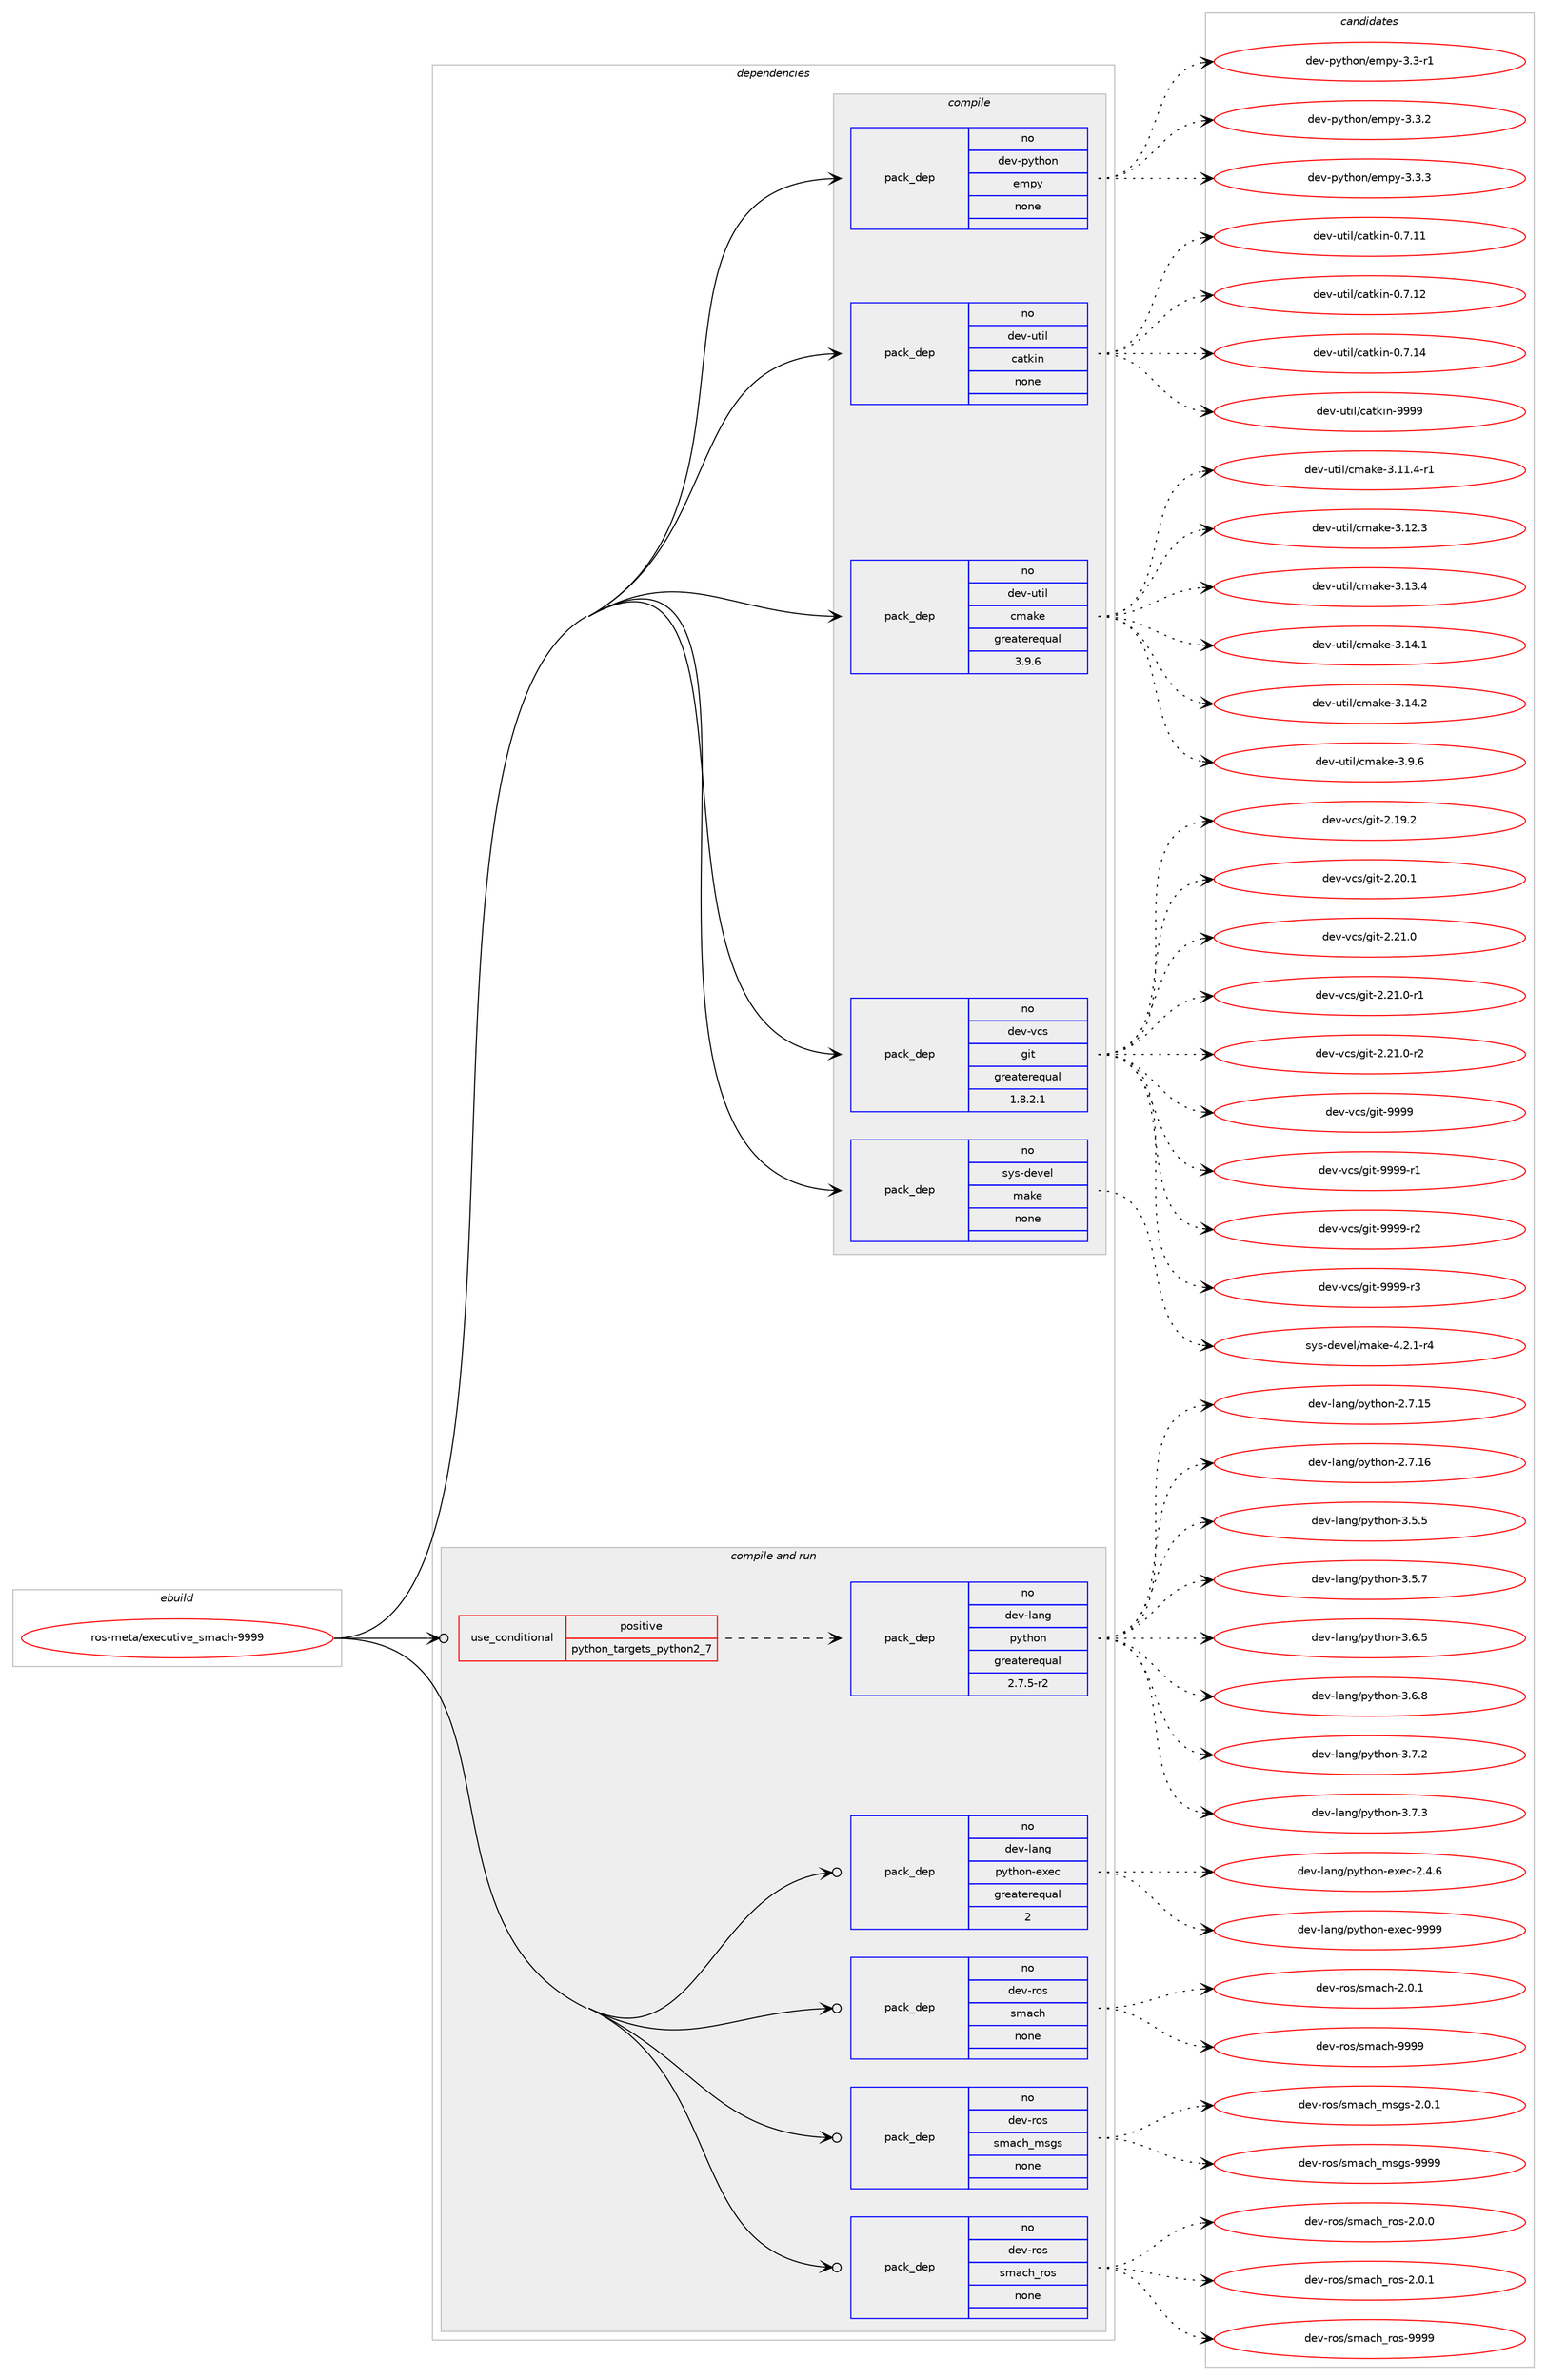 digraph prolog {

# *************
# Graph options
# *************

newrank=true;
concentrate=true;
compound=true;
graph [rankdir=LR,fontname=Helvetica,fontsize=10,ranksep=1.5];#, ranksep=2.5, nodesep=0.2];
edge  [arrowhead=vee];
node  [fontname=Helvetica,fontsize=10];

# **********
# The ebuild
# **********

subgraph cluster_leftcol {
color=gray;
rank=same;
label=<<i>ebuild</i>>;
id [label="ros-meta/executive_smach-9999", color=red, width=4, href="../ros-meta/executive_smach-9999.svg"];
}

# ****************
# The dependencies
# ****************

subgraph cluster_midcol {
color=gray;
label=<<i>dependencies</i>>;
subgraph cluster_compile {
fillcolor="#eeeeee";
style=filled;
label=<<i>compile</i>>;
subgraph pack3458 {
dependency4724 [label=<<TABLE BORDER="0" CELLBORDER="1" CELLSPACING="0" CELLPADDING="4" WIDTH="220"><TR><TD ROWSPAN="6" CELLPADDING="30">pack_dep</TD></TR><TR><TD WIDTH="110">no</TD></TR><TR><TD>dev-python</TD></TR><TR><TD>empy</TD></TR><TR><TD>none</TD></TR><TR><TD></TD></TR></TABLE>>, shape=none, color=blue];
}
id:e -> dependency4724:w [weight=20,style="solid",arrowhead="vee"];
subgraph pack3459 {
dependency4725 [label=<<TABLE BORDER="0" CELLBORDER="1" CELLSPACING="0" CELLPADDING="4" WIDTH="220"><TR><TD ROWSPAN="6" CELLPADDING="30">pack_dep</TD></TR><TR><TD WIDTH="110">no</TD></TR><TR><TD>dev-util</TD></TR><TR><TD>catkin</TD></TR><TR><TD>none</TD></TR><TR><TD></TD></TR></TABLE>>, shape=none, color=blue];
}
id:e -> dependency4725:w [weight=20,style="solid",arrowhead="vee"];
subgraph pack3460 {
dependency4726 [label=<<TABLE BORDER="0" CELLBORDER="1" CELLSPACING="0" CELLPADDING="4" WIDTH="220"><TR><TD ROWSPAN="6" CELLPADDING="30">pack_dep</TD></TR><TR><TD WIDTH="110">no</TD></TR><TR><TD>dev-util</TD></TR><TR><TD>cmake</TD></TR><TR><TD>greaterequal</TD></TR><TR><TD>3.9.6</TD></TR></TABLE>>, shape=none, color=blue];
}
id:e -> dependency4726:w [weight=20,style="solid",arrowhead="vee"];
subgraph pack3461 {
dependency4727 [label=<<TABLE BORDER="0" CELLBORDER="1" CELLSPACING="0" CELLPADDING="4" WIDTH="220"><TR><TD ROWSPAN="6" CELLPADDING="30">pack_dep</TD></TR><TR><TD WIDTH="110">no</TD></TR><TR><TD>dev-vcs</TD></TR><TR><TD>git</TD></TR><TR><TD>greaterequal</TD></TR><TR><TD>1.8.2.1</TD></TR></TABLE>>, shape=none, color=blue];
}
id:e -> dependency4727:w [weight=20,style="solid",arrowhead="vee"];
subgraph pack3462 {
dependency4728 [label=<<TABLE BORDER="0" CELLBORDER="1" CELLSPACING="0" CELLPADDING="4" WIDTH="220"><TR><TD ROWSPAN="6" CELLPADDING="30">pack_dep</TD></TR><TR><TD WIDTH="110">no</TD></TR><TR><TD>sys-devel</TD></TR><TR><TD>make</TD></TR><TR><TD>none</TD></TR><TR><TD></TD></TR></TABLE>>, shape=none, color=blue];
}
id:e -> dependency4728:w [weight=20,style="solid",arrowhead="vee"];
}
subgraph cluster_compileandrun {
fillcolor="#eeeeee";
style=filled;
label=<<i>compile and run</i>>;
subgraph cond1193 {
dependency4729 [label=<<TABLE BORDER="0" CELLBORDER="1" CELLSPACING="0" CELLPADDING="4"><TR><TD ROWSPAN="3" CELLPADDING="10">use_conditional</TD></TR><TR><TD>positive</TD></TR><TR><TD>python_targets_python2_7</TD></TR></TABLE>>, shape=none, color=red];
subgraph pack3463 {
dependency4730 [label=<<TABLE BORDER="0" CELLBORDER="1" CELLSPACING="0" CELLPADDING="4" WIDTH="220"><TR><TD ROWSPAN="6" CELLPADDING="30">pack_dep</TD></TR><TR><TD WIDTH="110">no</TD></TR><TR><TD>dev-lang</TD></TR><TR><TD>python</TD></TR><TR><TD>greaterequal</TD></TR><TR><TD>2.7.5-r2</TD></TR></TABLE>>, shape=none, color=blue];
}
dependency4729:e -> dependency4730:w [weight=20,style="dashed",arrowhead="vee"];
}
id:e -> dependency4729:w [weight=20,style="solid",arrowhead="odotvee"];
subgraph pack3464 {
dependency4731 [label=<<TABLE BORDER="0" CELLBORDER="1" CELLSPACING="0" CELLPADDING="4" WIDTH="220"><TR><TD ROWSPAN="6" CELLPADDING="30">pack_dep</TD></TR><TR><TD WIDTH="110">no</TD></TR><TR><TD>dev-lang</TD></TR><TR><TD>python-exec</TD></TR><TR><TD>greaterequal</TD></TR><TR><TD>2</TD></TR></TABLE>>, shape=none, color=blue];
}
id:e -> dependency4731:w [weight=20,style="solid",arrowhead="odotvee"];
subgraph pack3465 {
dependency4732 [label=<<TABLE BORDER="0" CELLBORDER="1" CELLSPACING="0" CELLPADDING="4" WIDTH="220"><TR><TD ROWSPAN="6" CELLPADDING="30">pack_dep</TD></TR><TR><TD WIDTH="110">no</TD></TR><TR><TD>dev-ros</TD></TR><TR><TD>smach</TD></TR><TR><TD>none</TD></TR><TR><TD></TD></TR></TABLE>>, shape=none, color=blue];
}
id:e -> dependency4732:w [weight=20,style="solid",arrowhead="odotvee"];
subgraph pack3466 {
dependency4733 [label=<<TABLE BORDER="0" CELLBORDER="1" CELLSPACING="0" CELLPADDING="4" WIDTH="220"><TR><TD ROWSPAN="6" CELLPADDING="30">pack_dep</TD></TR><TR><TD WIDTH="110">no</TD></TR><TR><TD>dev-ros</TD></TR><TR><TD>smach_msgs</TD></TR><TR><TD>none</TD></TR><TR><TD></TD></TR></TABLE>>, shape=none, color=blue];
}
id:e -> dependency4733:w [weight=20,style="solid",arrowhead="odotvee"];
subgraph pack3467 {
dependency4734 [label=<<TABLE BORDER="0" CELLBORDER="1" CELLSPACING="0" CELLPADDING="4" WIDTH="220"><TR><TD ROWSPAN="6" CELLPADDING="30">pack_dep</TD></TR><TR><TD WIDTH="110">no</TD></TR><TR><TD>dev-ros</TD></TR><TR><TD>smach_ros</TD></TR><TR><TD>none</TD></TR><TR><TD></TD></TR></TABLE>>, shape=none, color=blue];
}
id:e -> dependency4734:w [weight=20,style="solid",arrowhead="odotvee"];
}
subgraph cluster_run {
fillcolor="#eeeeee";
style=filled;
label=<<i>run</i>>;
}
}

# **************
# The candidates
# **************

subgraph cluster_choices {
rank=same;
color=gray;
label=<<i>candidates</i>>;

subgraph choice3458 {
color=black;
nodesep=1;
choice1001011184511212111610411111047101109112121455146514511449 [label="dev-python/empy-3.3-r1", color=red, width=4,href="../dev-python/empy-3.3-r1.svg"];
choice1001011184511212111610411111047101109112121455146514650 [label="dev-python/empy-3.3.2", color=red, width=4,href="../dev-python/empy-3.3.2.svg"];
choice1001011184511212111610411111047101109112121455146514651 [label="dev-python/empy-3.3.3", color=red, width=4,href="../dev-python/empy-3.3.3.svg"];
dependency4724:e -> choice1001011184511212111610411111047101109112121455146514511449:w [style=dotted,weight="100"];
dependency4724:e -> choice1001011184511212111610411111047101109112121455146514650:w [style=dotted,weight="100"];
dependency4724:e -> choice1001011184511212111610411111047101109112121455146514651:w [style=dotted,weight="100"];
}
subgraph choice3459 {
color=black;
nodesep=1;
choice1001011184511711610510847999711610710511045484655464949 [label="dev-util/catkin-0.7.11", color=red, width=4,href="../dev-util/catkin-0.7.11.svg"];
choice1001011184511711610510847999711610710511045484655464950 [label="dev-util/catkin-0.7.12", color=red, width=4,href="../dev-util/catkin-0.7.12.svg"];
choice1001011184511711610510847999711610710511045484655464952 [label="dev-util/catkin-0.7.14", color=red, width=4,href="../dev-util/catkin-0.7.14.svg"];
choice100101118451171161051084799971161071051104557575757 [label="dev-util/catkin-9999", color=red, width=4,href="../dev-util/catkin-9999.svg"];
dependency4725:e -> choice1001011184511711610510847999711610710511045484655464949:w [style=dotted,weight="100"];
dependency4725:e -> choice1001011184511711610510847999711610710511045484655464950:w [style=dotted,weight="100"];
dependency4725:e -> choice1001011184511711610510847999711610710511045484655464952:w [style=dotted,weight="100"];
dependency4725:e -> choice100101118451171161051084799971161071051104557575757:w [style=dotted,weight="100"];
}
subgraph choice3460 {
color=black;
nodesep=1;
choice10010111845117116105108479910997107101455146494946524511449 [label="dev-util/cmake-3.11.4-r1", color=red, width=4,href="../dev-util/cmake-3.11.4-r1.svg"];
choice1001011184511711610510847991099710710145514649504651 [label="dev-util/cmake-3.12.3", color=red, width=4,href="../dev-util/cmake-3.12.3.svg"];
choice1001011184511711610510847991099710710145514649514652 [label="dev-util/cmake-3.13.4", color=red, width=4,href="../dev-util/cmake-3.13.4.svg"];
choice1001011184511711610510847991099710710145514649524649 [label="dev-util/cmake-3.14.1", color=red, width=4,href="../dev-util/cmake-3.14.1.svg"];
choice1001011184511711610510847991099710710145514649524650 [label="dev-util/cmake-3.14.2", color=red, width=4,href="../dev-util/cmake-3.14.2.svg"];
choice10010111845117116105108479910997107101455146574654 [label="dev-util/cmake-3.9.6", color=red, width=4,href="../dev-util/cmake-3.9.6.svg"];
dependency4726:e -> choice10010111845117116105108479910997107101455146494946524511449:w [style=dotted,weight="100"];
dependency4726:e -> choice1001011184511711610510847991099710710145514649504651:w [style=dotted,weight="100"];
dependency4726:e -> choice1001011184511711610510847991099710710145514649514652:w [style=dotted,weight="100"];
dependency4726:e -> choice1001011184511711610510847991099710710145514649524649:w [style=dotted,weight="100"];
dependency4726:e -> choice1001011184511711610510847991099710710145514649524650:w [style=dotted,weight="100"];
dependency4726:e -> choice10010111845117116105108479910997107101455146574654:w [style=dotted,weight="100"];
}
subgraph choice3461 {
color=black;
nodesep=1;
choice10010111845118991154710310511645504649574650 [label="dev-vcs/git-2.19.2", color=red, width=4,href="../dev-vcs/git-2.19.2.svg"];
choice10010111845118991154710310511645504650484649 [label="dev-vcs/git-2.20.1", color=red, width=4,href="../dev-vcs/git-2.20.1.svg"];
choice10010111845118991154710310511645504650494648 [label="dev-vcs/git-2.21.0", color=red, width=4,href="../dev-vcs/git-2.21.0.svg"];
choice100101118451189911547103105116455046504946484511449 [label="dev-vcs/git-2.21.0-r1", color=red, width=4,href="../dev-vcs/git-2.21.0-r1.svg"];
choice100101118451189911547103105116455046504946484511450 [label="dev-vcs/git-2.21.0-r2", color=red, width=4,href="../dev-vcs/git-2.21.0-r2.svg"];
choice1001011184511899115471031051164557575757 [label="dev-vcs/git-9999", color=red, width=4,href="../dev-vcs/git-9999.svg"];
choice10010111845118991154710310511645575757574511449 [label="dev-vcs/git-9999-r1", color=red, width=4,href="../dev-vcs/git-9999-r1.svg"];
choice10010111845118991154710310511645575757574511450 [label="dev-vcs/git-9999-r2", color=red, width=4,href="../dev-vcs/git-9999-r2.svg"];
choice10010111845118991154710310511645575757574511451 [label="dev-vcs/git-9999-r3", color=red, width=4,href="../dev-vcs/git-9999-r3.svg"];
dependency4727:e -> choice10010111845118991154710310511645504649574650:w [style=dotted,weight="100"];
dependency4727:e -> choice10010111845118991154710310511645504650484649:w [style=dotted,weight="100"];
dependency4727:e -> choice10010111845118991154710310511645504650494648:w [style=dotted,weight="100"];
dependency4727:e -> choice100101118451189911547103105116455046504946484511449:w [style=dotted,weight="100"];
dependency4727:e -> choice100101118451189911547103105116455046504946484511450:w [style=dotted,weight="100"];
dependency4727:e -> choice1001011184511899115471031051164557575757:w [style=dotted,weight="100"];
dependency4727:e -> choice10010111845118991154710310511645575757574511449:w [style=dotted,weight="100"];
dependency4727:e -> choice10010111845118991154710310511645575757574511450:w [style=dotted,weight="100"];
dependency4727:e -> choice10010111845118991154710310511645575757574511451:w [style=dotted,weight="100"];
}
subgraph choice3462 {
color=black;
nodesep=1;
choice1151211154510010111810110847109971071014552465046494511452 [label="sys-devel/make-4.2.1-r4", color=red, width=4,href="../sys-devel/make-4.2.1-r4.svg"];
dependency4728:e -> choice1151211154510010111810110847109971071014552465046494511452:w [style=dotted,weight="100"];
}
subgraph choice3463 {
color=black;
nodesep=1;
choice10010111845108971101034711212111610411111045504655464953 [label="dev-lang/python-2.7.15", color=red, width=4,href="../dev-lang/python-2.7.15.svg"];
choice10010111845108971101034711212111610411111045504655464954 [label="dev-lang/python-2.7.16", color=red, width=4,href="../dev-lang/python-2.7.16.svg"];
choice100101118451089711010347112121116104111110455146534653 [label="dev-lang/python-3.5.5", color=red, width=4,href="../dev-lang/python-3.5.5.svg"];
choice100101118451089711010347112121116104111110455146534655 [label="dev-lang/python-3.5.7", color=red, width=4,href="../dev-lang/python-3.5.7.svg"];
choice100101118451089711010347112121116104111110455146544653 [label="dev-lang/python-3.6.5", color=red, width=4,href="../dev-lang/python-3.6.5.svg"];
choice100101118451089711010347112121116104111110455146544656 [label="dev-lang/python-3.6.8", color=red, width=4,href="../dev-lang/python-3.6.8.svg"];
choice100101118451089711010347112121116104111110455146554650 [label="dev-lang/python-3.7.2", color=red, width=4,href="../dev-lang/python-3.7.2.svg"];
choice100101118451089711010347112121116104111110455146554651 [label="dev-lang/python-3.7.3", color=red, width=4,href="../dev-lang/python-3.7.3.svg"];
dependency4730:e -> choice10010111845108971101034711212111610411111045504655464953:w [style=dotted,weight="100"];
dependency4730:e -> choice10010111845108971101034711212111610411111045504655464954:w [style=dotted,weight="100"];
dependency4730:e -> choice100101118451089711010347112121116104111110455146534653:w [style=dotted,weight="100"];
dependency4730:e -> choice100101118451089711010347112121116104111110455146534655:w [style=dotted,weight="100"];
dependency4730:e -> choice100101118451089711010347112121116104111110455146544653:w [style=dotted,weight="100"];
dependency4730:e -> choice100101118451089711010347112121116104111110455146544656:w [style=dotted,weight="100"];
dependency4730:e -> choice100101118451089711010347112121116104111110455146554650:w [style=dotted,weight="100"];
dependency4730:e -> choice100101118451089711010347112121116104111110455146554651:w [style=dotted,weight="100"];
}
subgraph choice3464 {
color=black;
nodesep=1;
choice1001011184510897110103471121211161041111104510112010199455046524654 [label="dev-lang/python-exec-2.4.6", color=red, width=4,href="../dev-lang/python-exec-2.4.6.svg"];
choice10010111845108971101034711212111610411111045101120101994557575757 [label="dev-lang/python-exec-9999", color=red, width=4,href="../dev-lang/python-exec-9999.svg"];
dependency4731:e -> choice1001011184510897110103471121211161041111104510112010199455046524654:w [style=dotted,weight="100"];
dependency4731:e -> choice10010111845108971101034711212111610411111045101120101994557575757:w [style=dotted,weight="100"];
}
subgraph choice3465 {
color=black;
nodesep=1;
choice10010111845114111115471151099799104455046484649 [label="dev-ros/smach-2.0.1", color=red, width=4,href="../dev-ros/smach-2.0.1.svg"];
choice100101118451141111154711510997991044557575757 [label="dev-ros/smach-9999", color=red, width=4,href="../dev-ros/smach-9999.svg"];
dependency4732:e -> choice10010111845114111115471151099799104455046484649:w [style=dotted,weight="100"];
dependency4732:e -> choice100101118451141111154711510997991044557575757:w [style=dotted,weight="100"];
}
subgraph choice3466 {
color=black;
nodesep=1;
choice1001011184511411111547115109979910495109115103115455046484649 [label="dev-ros/smach_msgs-2.0.1", color=red, width=4,href="../dev-ros/smach_msgs-2.0.1.svg"];
choice10010111845114111115471151099799104951091151031154557575757 [label="dev-ros/smach_msgs-9999", color=red, width=4,href="../dev-ros/smach_msgs-9999.svg"];
dependency4733:e -> choice1001011184511411111547115109979910495109115103115455046484649:w [style=dotted,weight="100"];
dependency4733:e -> choice10010111845114111115471151099799104951091151031154557575757:w [style=dotted,weight="100"];
}
subgraph choice3467 {
color=black;
nodesep=1;
choice1001011184511411111547115109979910495114111115455046484648 [label="dev-ros/smach_ros-2.0.0", color=red, width=4,href="../dev-ros/smach_ros-2.0.0.svg"];
choice1001011184511411111547115109979910495114111115455046484649 [label="dev-ros/smach_ros-2.0.1", color=red, width=4,href="../dev-ros/smach_ros-2.0.1.svg"];
choice10010111845114111115471151099799104951141111154557575757 [label="dev-ros/smach_ros-9999", color=red, width=4,href="../dev-ros/smach_ros-9999.svg"];
dependency4734:e -> choice1001011184511411111547115109979910495114111115455046484648:w [style=dotted,weight="100"];
dependency4734:e -> choice1001011184511411111547115109979910495114111115455046484649:w [style=dotted,weight="100"];
dependency4734:e -> choice10010111845114111115471151099799104951141111154557575757:w [style=dotted,weight="100"];
}
}

}
